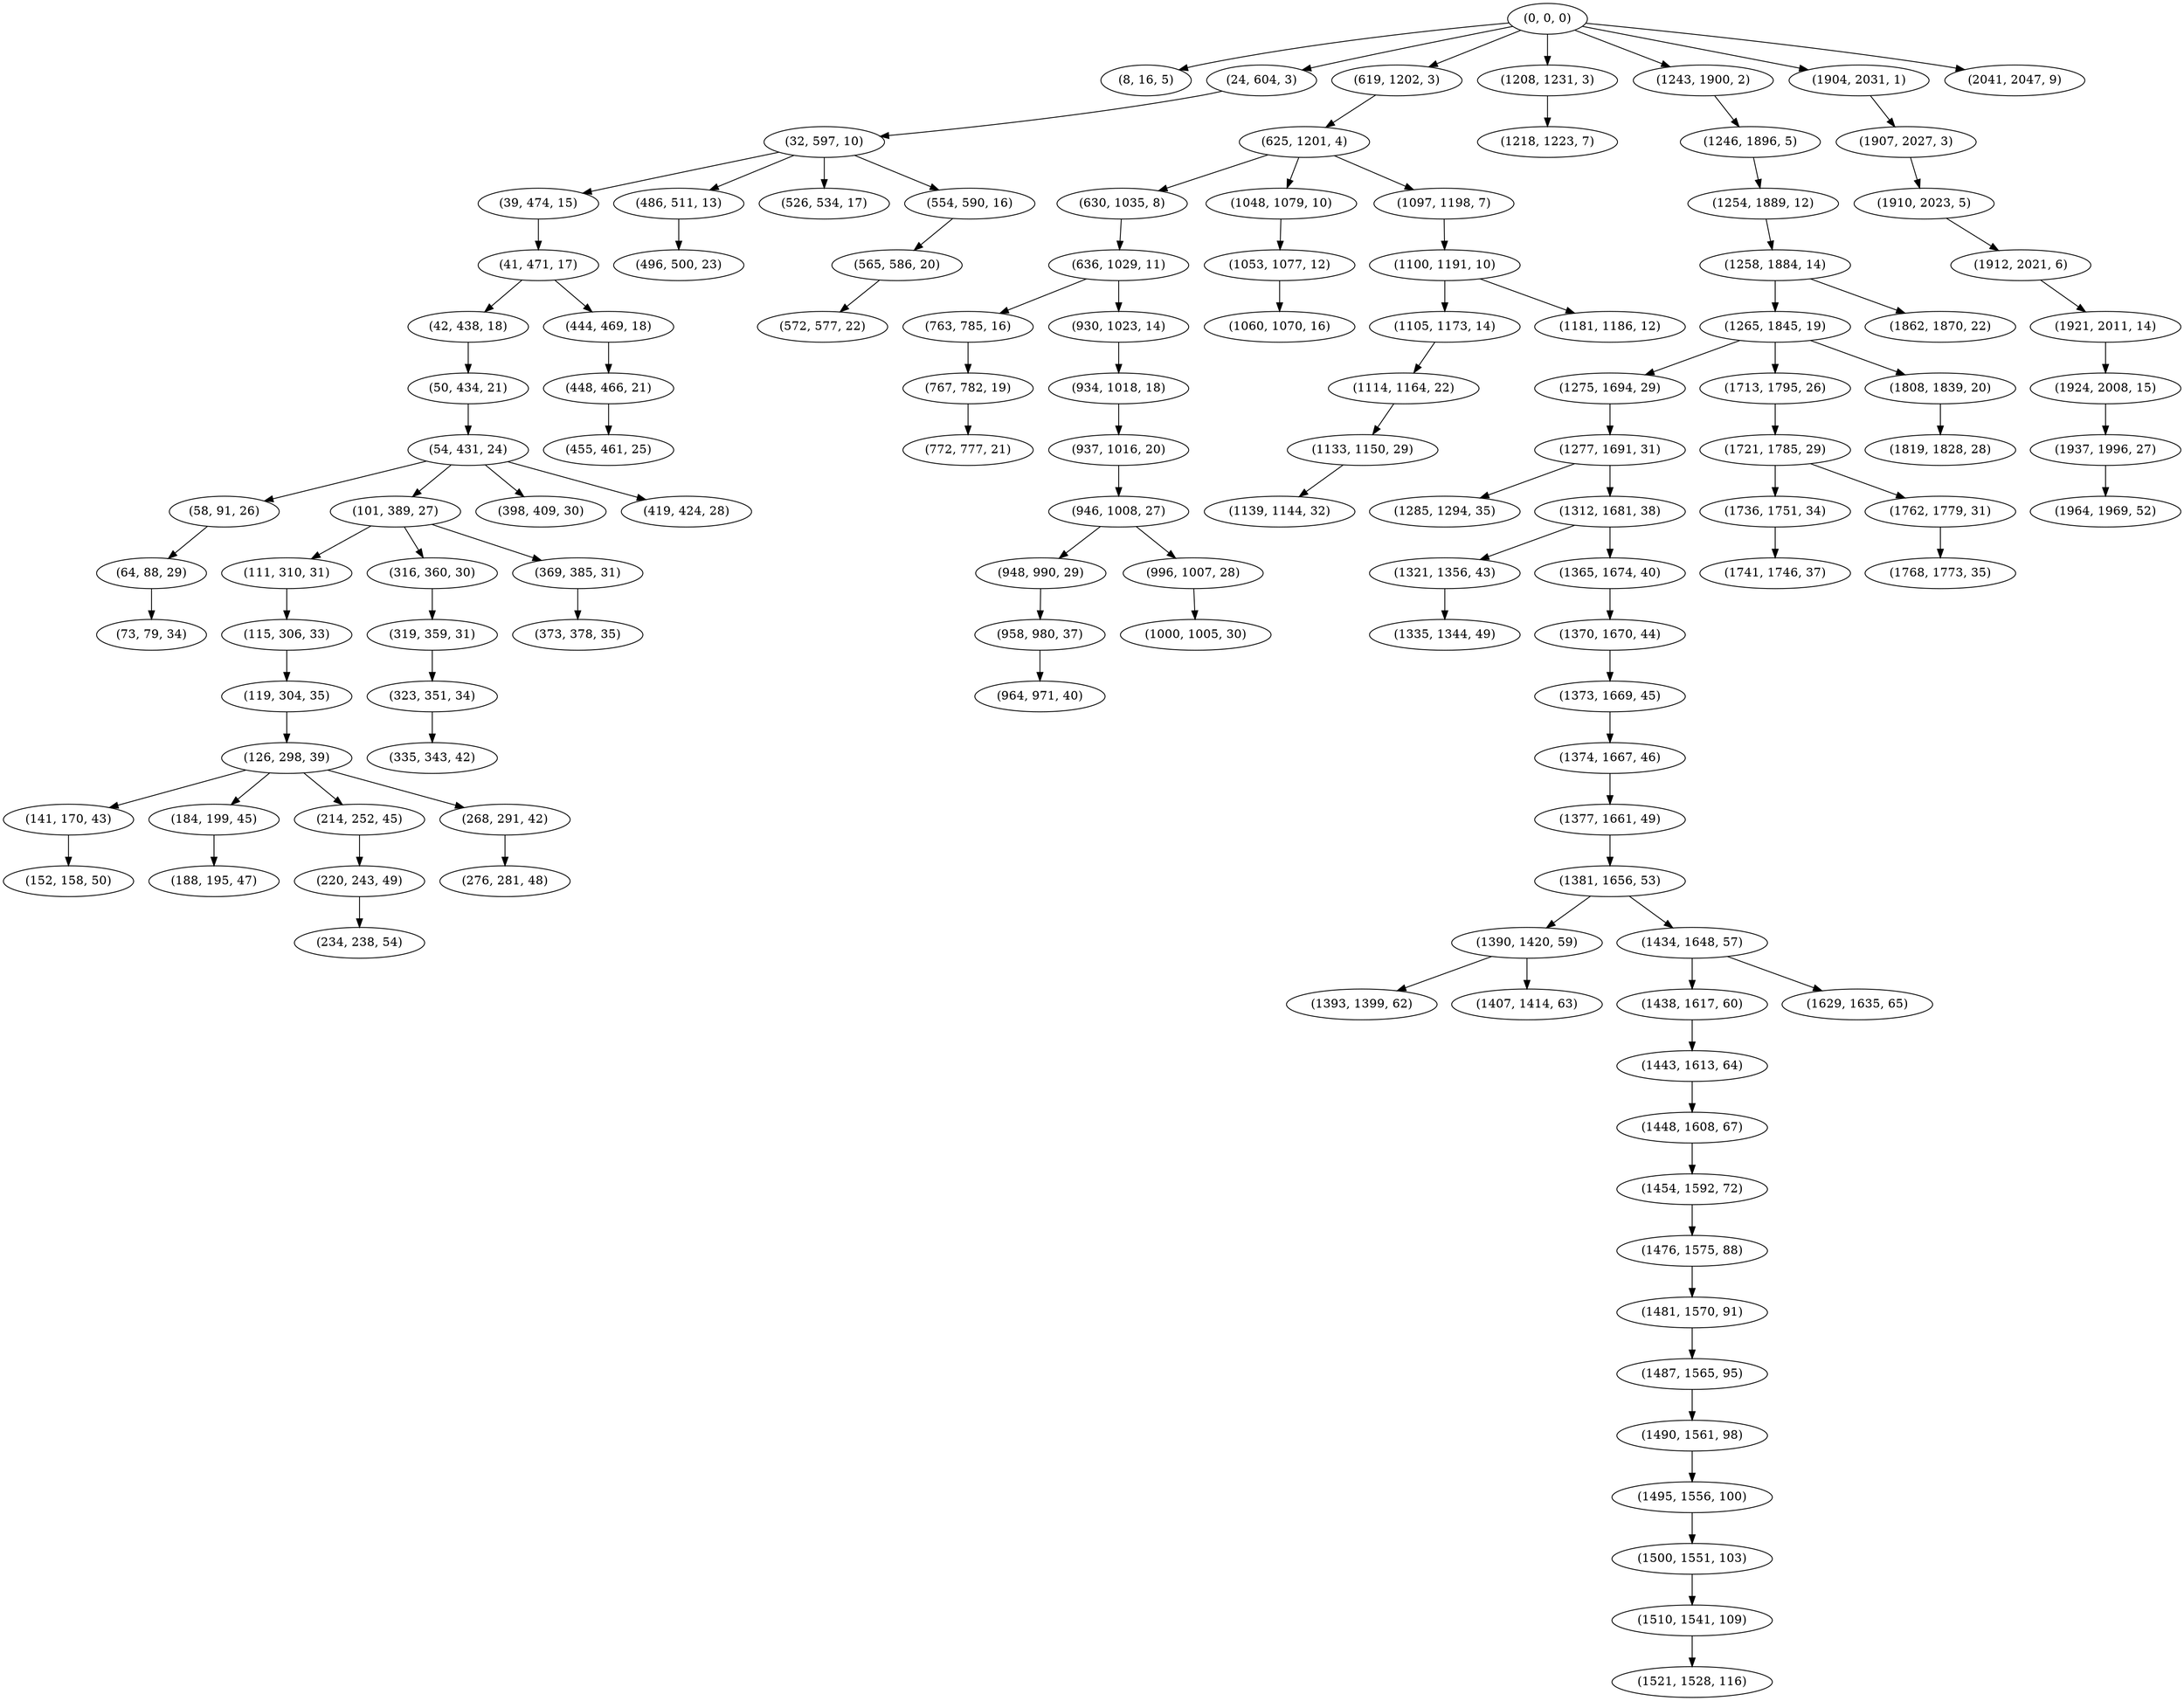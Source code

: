digraph tree {
    "(0, 0, 0)";
    "(8, 16, 5)";
    "(24, 604, 3)";
    "(32, 597, 10)";
    "(39, 474, 15)";
    "(41, 471, 17)";
    "(42, 438, 18)";
    "(50, 434, 21)";
    "(54, 431, 24)";
    "(58, 91, 26)";
    "(64, 88, 29)";
    "(73, 79, 34)";
    "(101, 389, 27)";
    "(111, 310, 31)";
    "(115, 306, 33)";
    "(119, 304, 35)";
    "(126, 298, 39)";
    "(141, 170, 43)";
    "(152, 158, 50)";
    "(184, 199, 45)";
    "(188, 195, 47)";
    "(214, 252, 45)";
    "(220, 243, 49)";
    "(234, 238, 54)";
    "(268, 291, 42)";
    "(276, 281, 48)";
    "(316, 360, 30)";
    "(319, 359, 31)";
    "(323, 351, 34)";
    "(335, 343, 42)";
    "(369, 385, 31)";
    "(373, 378, 35)";
    "(398, 409, 30)";
    "(419, 424, 28)";
    "(444, 469, 18)";
    "(448, 466, 21)";
    "(455, 461, 25)";
    "(486, 511, 13)";
    "(496, 500, 23)";
    "(526, 534, 17)";
    "(554, 590, 16)";
    "(565, 586, 20)";
    "(572, 577, 22)";
    "(619, 1202, 3)";
    "(625, 1201, 4)";
    "(630, 1035, 8)";
    "(636, 1029, 11)";
    "(763, 785, 16)";
    "(767, 782, 19)";
    "(772, 777, 21)";
    "(930, 1023, 14)";
    "(934, 1018, 18)";
    "(937, 1016, 20)";
    "(946, 1008, 27)";
    "(948, 990, 29)";
    "(958, 980, 37)";
    "(964, 971, 40)";
    "(996, 1007, 28)";
    "(1000, 1005, 30)";
    "(1048, 1079, 10)";
    "(1053, 1077, 12)";
    "(1060, 1070, 16)";
    "(1097, 1198, 7)";
    "(1100, 1191, 10)";
    "(1105, 1173, 14)";
    "(1114, 1164, 22)";
    "(1133, 1150, 29)";
    "(1139, 1144, 32)";
    "(1181, 1186, 12)";
    "(1208, 1231, 3)";
    "(1218, 1223, 7)";
    "(1243, 1900, 2)";
    "(1246, 1896, 5)";
    "(1254, 1889, 12)";
    "(1258, 1884, 14)";
    "(1265, 1845, 19)";
    "(1275, 1694, 29)";
    "(1277, 1691, 31)";
    "(1285, 1294, 35)";
    "(1312, 1681, 38)";
    "(1321, 1356, 43)";
    "(1335, 1344, 49)";
    "(1365, 1674, 40)";
    "(1370, 1670, 44)";
    "(1373, 1669, 45)";
    "(1374, 1667, 46)";
    "(1377, 1661, 49)";
    "(1381, 1656, 53)";
    "(1390, 1420, 59)";
    "(1393, 1399, 62)";
    "(1407, 1414, 63)";
    "(1434, 1648, 57)";
    "(1438, 1617, 60)";
    "(1443, 1613, 64)";
    "(1448, 1608, 67)";
    "(1454, 1592, 72)";
    "(1476, 1575, 88)";
    "(1481, 1570, 91)";
    "(1487, 1565, 95)";
    "(1490, 1561, 98)";
    "(1495, 1556, 100)";
    "(1500, 1551, 103)";
    "(1510, 1541, 109)";
    "(1521, 1528, 116)";
    "(1629, 1635, 65)";
    "(1713, 1795, 26)";
    "(1721, 1785, 29)";
    "(1736, 1751, 34)";
    "(1741, 1746, 37)";
    "(1762, 1779, 31)";
    "(1768, 1773, 35)";
    "(1808, 1839, 20)";
    "(1819, 1828, 28)";
    "(1862, 1870, 22)";
    "(1904, 2031, 1)";
    "(1907, 2027, 3)";
    "(1910, 2023, 5)";
    "(1912, 2021, 6)";
    "(1921, 2011, 14)";
    "(1924, 2008, 15)";
    "(1937, 1996, 27)";
    "(1964, 1969, 52)";
    "(2041, 2047, 9)";
    "(0, 0, 0)" -> "(8, 16, 5)";
    "(0, 0, 0)" -> "(24, 604, 3)";
    "(0, 0, 0)" -> "(619, 1202, 3)";
    "(0, 0, 0)" -> "(1208, 1231, 3)";
    "(0, 0, 0)" -> "(1243, 1900, 2)";
    "(0, 0, 0)" -> "(1904, 2031, 1)";
    "(0, 0, 0)" -> "(2041, 2047, 9)";
    "(24, 604, 3)" -> "(32, 597, 10)";
    "(32, 597, 10)" -> "(39, 474, 15)";
    "(32, 597, 10)" -> "(486, 511, 13)";
    "(32, 597, 10)" -> "(526, 534, 17)";
    "(32, 597, 10)" -> "(554, 590, 16)";
    "(39, 474, 15)" -> "(41, 471, 17)";
    "(41, 471, 17)" -> "(42, 438, 18)";
    "(41, 471, 17)" -> "(444, 469, 18)";
    "(42, 438, 18)" -> "(50, 434, 21)";
    "(50, 434, 21)" -> "(54, 431, 24)";
    "(54, 431, 24)" -> "(58, 91, 26)";
    "(54, 431, 24)" -> "(101, 389, 27)";
    "(54, 431, 24)" -> "(398, 409, 30)";
    "(54, 431, 24)" -> "(419, 424, 28)";
    "(58, 91, 26)" -> "(64, 88, 29)";
    "(64, 88, 29)" -> "(73, 79, 34)";
    "(101, 389, 27)" -> "(111, 310, 31)";
    "(101, 389, 27)" -> "(316, 360, 30)";
    "(101, 389, 27)" -> "(369, 385, 31)";
    "(111, 310, 31)" -> "(115, 306, 33)";
    "(115, 306, 33)" -> "(119, 304, 35)";
    "(119, 304, 35)" -> "(126, 298, 39)";
    "(126, 298, 39)" -> "(141, 170, 43)";
    "(126, 298, 39)" -> "(184, 199, 45)";
    "(126, 298, 39)" -> "(214, 252, 45)";
    "(126, 298, 39)" -> "(268, 291, 42)";
    "(141, 170, 43)" -> "(152, 158, 50)";
    "(184, 199, 45)" -> "(188, 195, 47)";
    "(214, 252, 45)" -> "(220, 243, 49)";
    "(220, 243, 49)" -> "(234, 238, 54)";
    "(268, 291, 42)" -> "(276, 281, 48)";
    "(316, 360, 30)" -> "(319, 359, 31)";
    "(319, 359, 31)" -> "(323, 351, 34)";
    "(323, 351, 34)" -> "(335, 343, 42)";
    "(369, 385, 31)" -> "(373, 378, 35)";
    "(444, 469, 18)" -> "(448, 466, 21)";
    "(448, 466, 21)" -> "(455, 461, 25)";
    "(486, 511, 13)" -> "(496, 500, 23)";
    "(554, 590, 16)" -> "(565, 586, 20)";
    "(565, 586, 20)" -> "(572, 577, 22)";
    "(619, 1202, 3)" -> "(625, 1201, 4)";
    "(625, 1201, 4)" -> "(630, 1035, 8)";
    "(625, 1201, 4)" -> "(1048, 1079, 10)";
    "(625, 1201, 4)" -> "(1097, 1198, 7)";
    "(630, 1035, 8)" -> "(636, 1029, 11)";
    "(636, 1029, 11)" -> "(763, 785, 16)";
    "(636, 1029, 11)" -> "(930, 1023, 14)";
    "(763, 785, 16)" -> "(767, 782, 19)";
    "(767, 782, 19)" -> "(772, 777, 21)";
    "(930, 1023, 14)" -> "(934, 1018, 18)";
    "(934, 1018, 18)" -> "(937, 1016, 20)";
    "(937, 1016, 20)" -> "(946, 1008, 27)";
    "(946, 1008, 27)" -> "(948, 990, 29)";
    "(946, 1008, 27)" -> "(996, 1007, 28)";
    "(948, 990, 29)" -> "(958, 980, 37)";
    "(958, 980, 37)" -> "(964, 971, 40)";
    "(996, 1007, 28)" -> "(1000, 1005, 30)";
    "(1048, 1079, 10)" -> "(1053, 1077, 12)";
    "(1053, 1077, 12)" -> "(1060, 1070, 16)";
    "(1097, 1198, 7)" -> "(1100, 1191, 10)";
    "(1100, 1191, 10)" -> "(1105, 1173, 14)";
    "(1100, 1191, 10)" -> "(1181, 1186, 12)";
    "(1105, 1173, 14)" -> "(1114, 1164, 22)";
    "(1114, 1164, 22)" -> "(1133, 1150, 29)";
    "(1133, 1150, 29)" -> "(1139, 1144, 32)";
    "(1208, 1231, 3)" -> "(1218, 1223, 7)";
    "(1243, 1900, 2)" -> "(1246, 1896, 5)";
    "(1246, 1896, 5)" -> "(1254, 1889, 12)";
    "(1254, 1889, 12)" -> "(1258, 1884, 14)";
    "(1258, 1884, 14)" -> "(1265, 1845, 19)";
    "(1258, 1884, 14)" -> "(1862, 1870, 22)";
    "(1265, 1845, 19)" -> "(1275, 1694, 29)";
    "(1265, 1845, 19)" -> "(1713, 1795, 26)";
    "(1265, 1845, 19)" -> "(1808, 1839, 20)";
    "(1275, 1694, 29)" -> "(1277, 1691, 31)";
    "(1277, 1691, 31)" -> "(1285, 1294, 35)";
    "(1277, 1691, 31)" -> "(1312, 1681, 38)";
    "(1312, 1681, 38)" -> "(1321, 1356, 43)";
    "(1312, 1681, 38)" -> "(1365, 1674, 40)";
    "(1321, 1356, 43)" -> "(1335, 1344, 49)";
    "(1365, 1674, 40)" -> "(1370, 1670, 44)";
    "(1370, 1670, 44)" -> "(1373, 1669, 45)";
    "(1373, 1669, 45)" -> "(1374, 1667, 46)";
    "(1374, 1667, 46)" -> "(1377, 1661, 49)";
    "(1377, 1661, 49)" -> "(1381, 1656, 53)";
    "(1381, 1656, 53)" -> "(1390, 1420, 59)";
    "(1381, 1656, 53)" -> "(1434, 1648, 57)";
    "(1390, 1420, 59)" -> "(1393, 1399, 62)";
    "(1390, 1420, 59)" -> "(1407, 1414, 63)";
    "(1434, 1648, 57)" -> "(1438, 1617, 60)";
    "(1434, 1648, 57)" -> "(1629, 1635, 65)";
    "(1438, 1617, 60)" -> "(1443, 1613, 64)";
    "(1443, 1613, 64)" -> "(1448, 1608, 67)";
    "(1448, 1608, 67)" -> "(1454, 1592, 72)";
    "(1454, 1592, 72)" -> "(1476, 1575, 88)";
    "(1476, 1575, 88)" -> "(1481, 1570, 91)";
    "(1481, 1570, 91)" -> "(1487, 1565, 95)";
    "(1487, 1565, 95)" -> "(1490, 1561, 98)";
    "(1490, 1561, 98)" -> "(1495, 1556, 100)";
    "(1495, 1556, 100)" -> "(1500, 1551, 103)";
    "(1500, 1551, 103)" -> "(1510, 1541, 109)";
    "(1510, 1541, 109)" -> "(1521, 1528, 116)";
    "(1713, 1795, 26)" -> "(1721, 1785, 29)";
    "(1721, 1785, 29)" -> "(1736, 1751, 34)";
    "(1721, 1785, 29)" -> "(1762, 1779, 31)";
    "(1736, 1751, 34)" -> "(1741, 1746, 37)";
    "(1762, 1779, 31)" -> "(1768, 1773, 35)";
    "(1808, 1839, 20)" -> "(1819, 1828, 28)";
    "(1904, 2031, 1)" -> "(1907, 2027, 3)";
    "(1907, 2027, 3)" -> "(1910, 2023, 5)";
    "(1910, 2023, 5)" -> "(1912, 2021, 6)";
    "(1912, 2021, 6)" -> "(1921, 2011, 14)";
    "(1921, 2011, 14)" -> "(1924, 2008, 15)";
    "(1924, 2008, 15)" -> "(1937, 1996, 27)";
    "(1937, 1996, 27)" -> "(1964, 1969, 52)";
}
